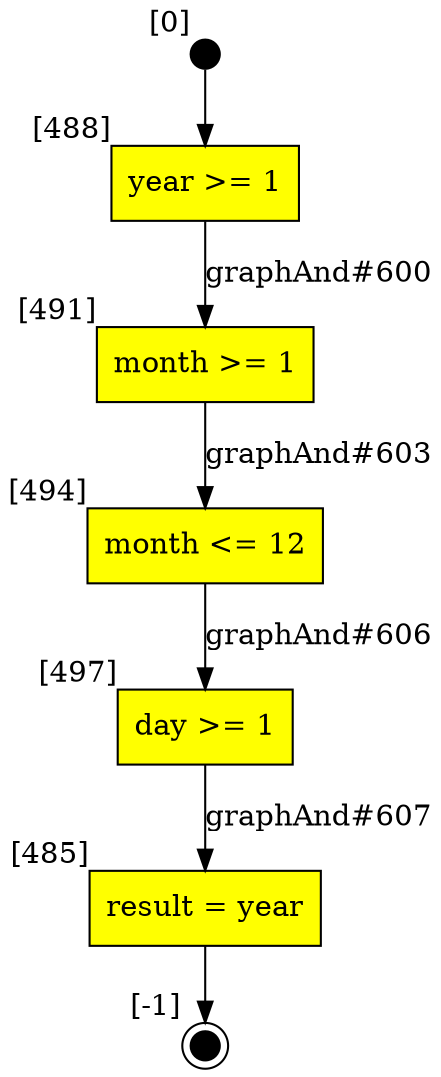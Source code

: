 digraph CLG {
  497 [shape="box", label="day >= 1", style=filled, fillcolor=yellow, xlabel="[497]"];
  485 [shape="box", label="result = year", style=filled, fillcolor=yellow, xlabel="[485]"];
  486 [style=filled, fillcolor=black, shape="doublecircle", label="", fixedsize=true, width=.2, height=.2, xlabel="[-1]"];
  487 [style=filled, fillcolor=black, shape="circle", label="", fixedsize=true, width=.2, height=.2, xlabel="[0]"];
  488 [shape="box", label="year >= 1", style=filled, fillcolor=yellow, xlabel="[488]"];
  491 [shape="box", label="month >= 1", style=filled, fillcolor=yellow, xlabel="[491]"];
  494 [shape="box", label="month <= 12", style=filled, fillcolor=yellow, xlabel="[494]"];
  485 -> 486;
  487 -> 488;
  488 -> 491[label="graphAnd#600"];
  491 -> 494[label="graphAnd#603"];
  494 -> 497[label="graphAnd#606"];
  497 -> 485[label="graphAnd#607"];
}
